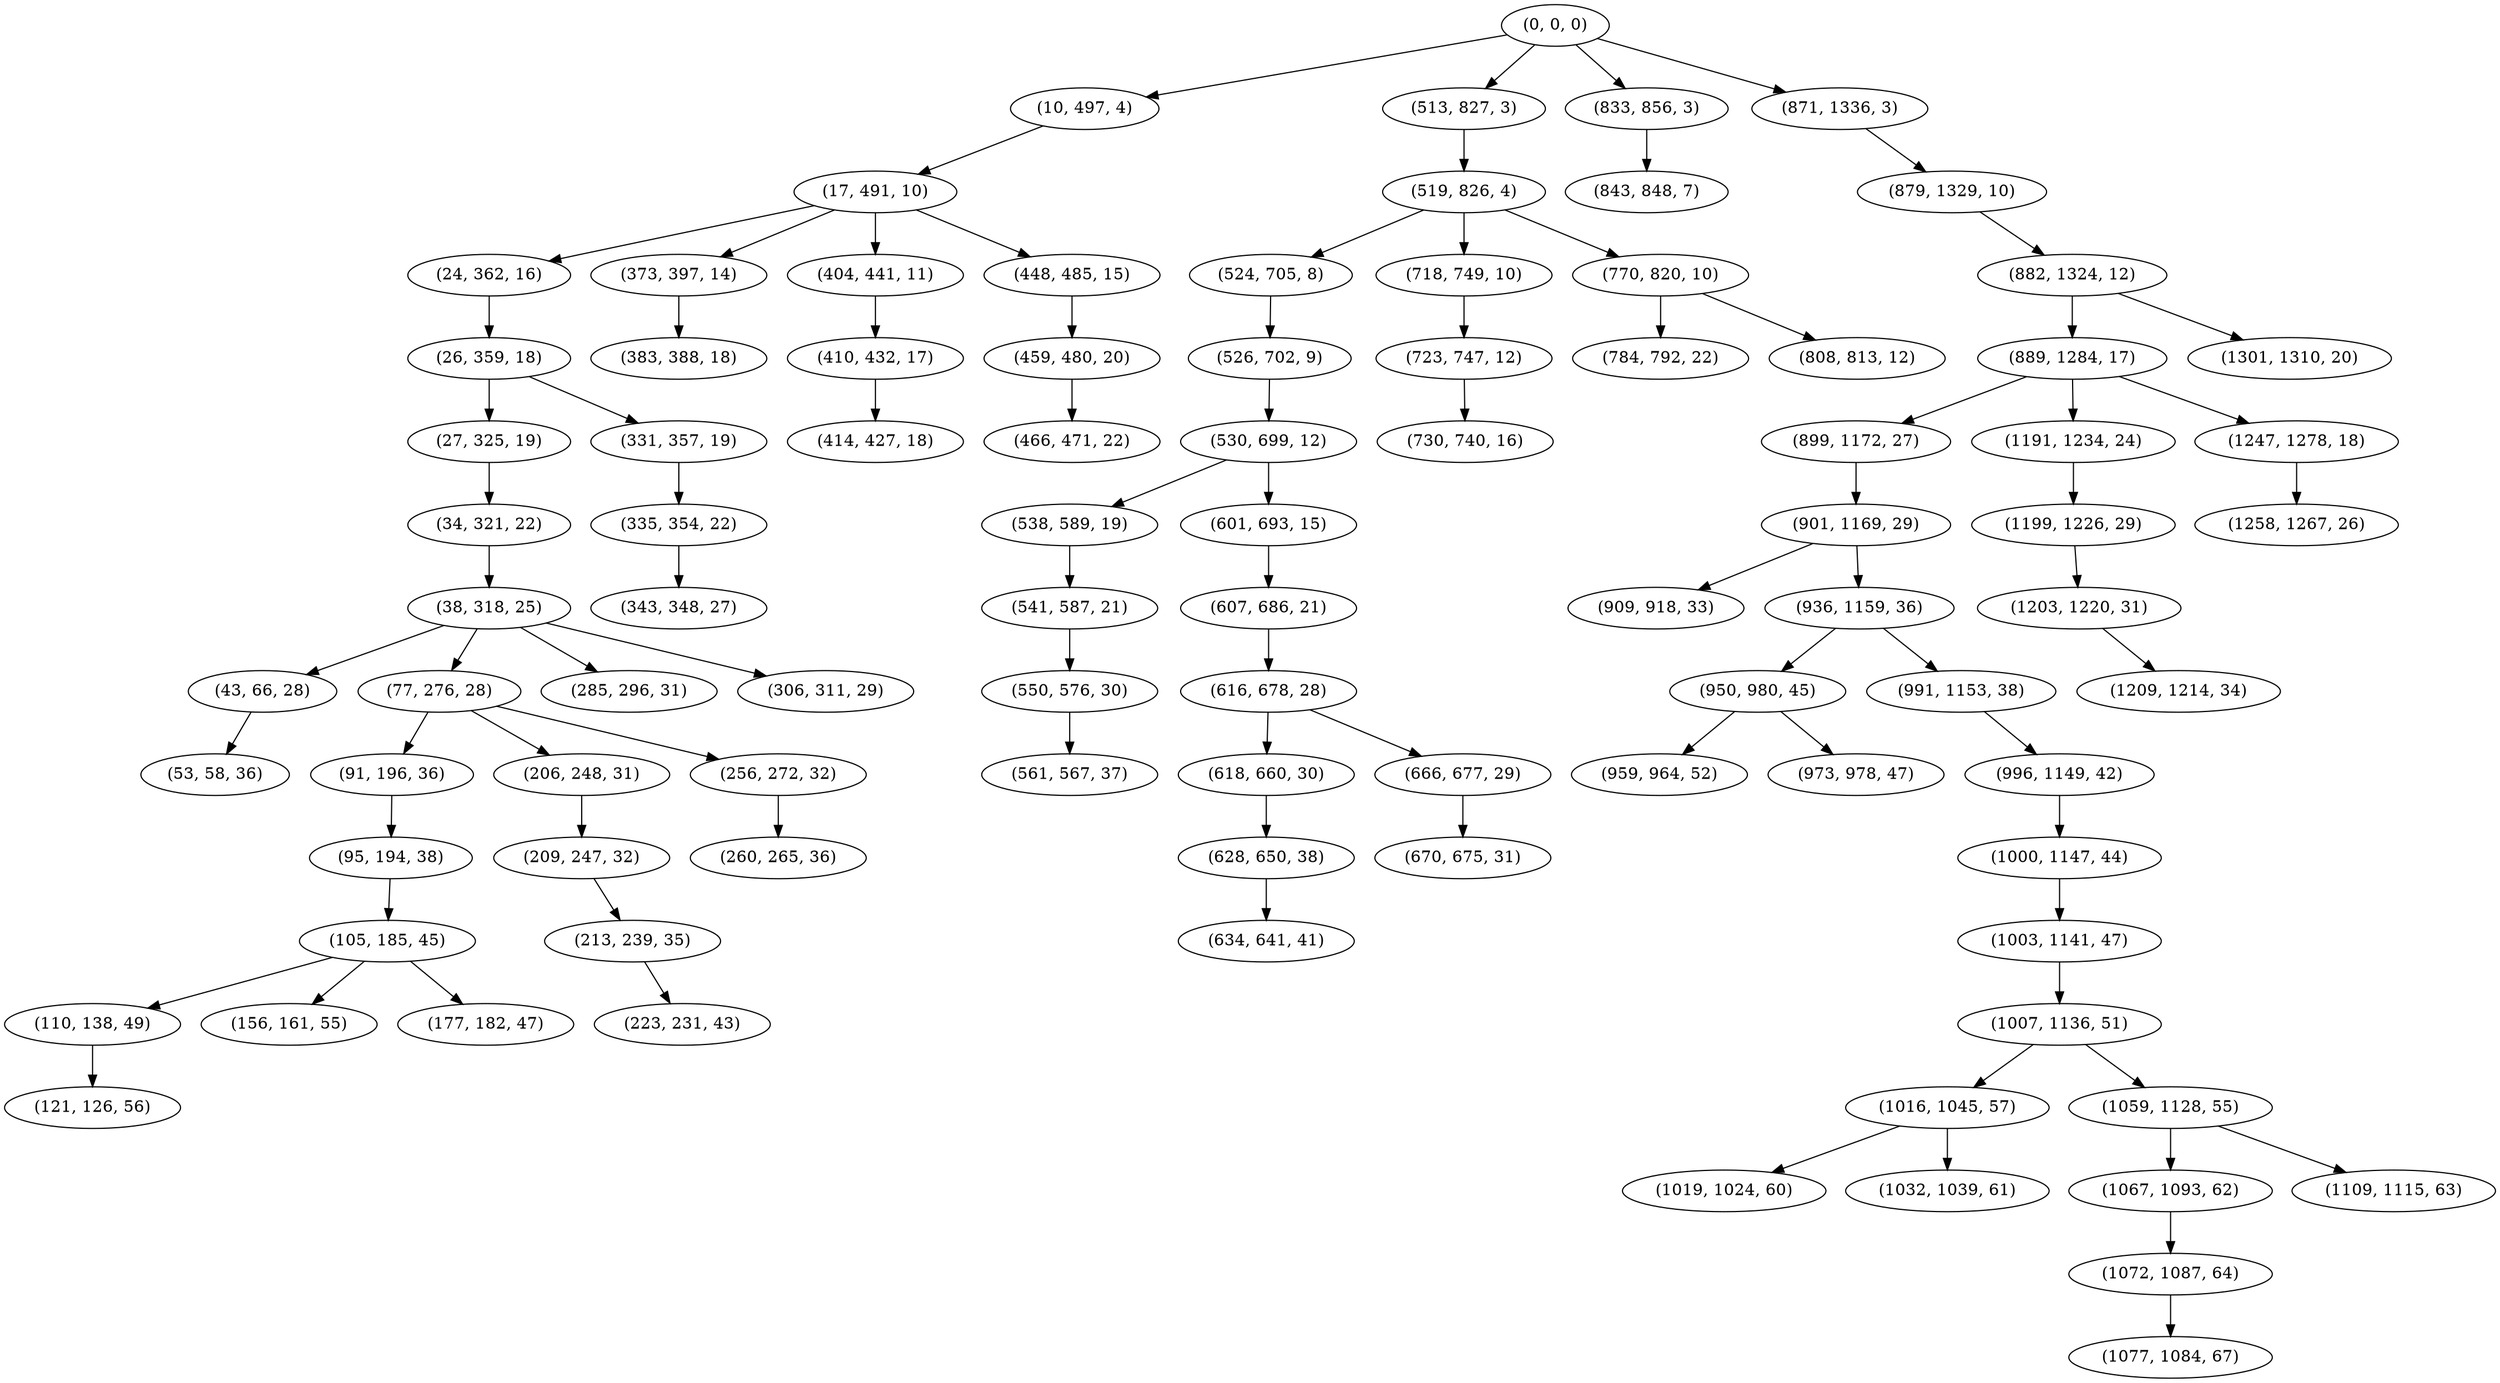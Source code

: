 digraph tree {
    "(0, 0, 0)";
    "(10, 497, 4)";
    "(17, 491, 10)";
    "(24, 362, 16)";
    "(26, 359, 18)";
    "(27, 325, 19)";
    "(34, 321, 22)";
    "(38, 318, 25)";
    "(43, 66, 28)";
    "(53, 58, 36)";
    "(77, 276, 28)";
    "(91, 196, 36)";
    "(95, 194, 38)";
    "(105, 185, 45)";
    "(110, 138, 49)";
    "(121, 126, 56)";
    "(156, 161, 55)";
    "(177, 182, 47)";
    "(206, 248, 31)";
    "(209, 247, 32)";
    "(213, 239, 35)";
    "(223, 231, 43)";
    "(256, 272, 32)";
    "(260, 265, 36)";
    "(285, 296, 31)";
    "(306, 311, 29)";
    "(331, 357, 19)";
    "(335, 354, 22)";
    "(343, 348, 27)";
    "(373, 397, 14)";
    "(383, 388, 18)";
    "(404, 441, 11)";
    "(410, 432, 17)";
    "(414, 427, 18)";
    "(448, 485, 15)";
    "(459, 480, 20)";
    "(466, 471, 22)";
    "(513, 827, 3)";
    "(519, 826, 4)";
    "(524, 705, 8)";
    "(526, 702, 9)";
    "(530, 699, 12)";
    "(538, 589, 19)";
    "(541, 587, 21)";
    "(550, 576, 30)";
    "(561, 567, 37)";
    "(601, 693, 15)";
    "(607, 686, 21)";
    "(616, 678, 28)";
    "(618, 660, 30)";
    "(628, 650, 38)";
    "(634, 641, 41)";
    "(666, 677, 29)";
    "(670, 675, 31)";
    "(718, 749, 10)";
    "(723, 747, 12)";
    "(730, 740, 16)";
    "(770, 820, 10)";
    "(784, 792, 22)";
    "(808, 813, 12)";
    "(833, 856, 3)";
    "(843, 848, 7)";
    "(871, 1336, 3)";
    "(879, 1329, 10)";
    "(882, 1324, 12)";
    "(889, 1284, 17)";
    "(899, 1172, 27)";
    "(901, 1169, 29)";
    "(909, 918, 33)";
    "(936, 1159, 36)";
    "(950, 980, 45)";
    "(959, 964, 52)";
    "(973, 978, 47)";
    "(991, 1153, 38)";
    "(996, 1149, 42)";
    "(1000, 1147, 44)";
    "(1003, 1141, 47)";
    "(1007, 1136, 51)";
    "(1016, 1045, 57)";
    "(1019, 1024, 60)";
    "(1032, 1039, 61)";
    "(1059, 1128, 55)";
    "(1067, 1093, 62)";
    "(1072, 1087, 64)";
    "(1077, 1084, 67)";
    "(1109, 1115, 63)";
    "(1191, 1234, 24)";
    "(1199, 1226, 29)";
    "(1203, 1220, 31)";
    "(1209, 1214, 34)";
    "(1247, 1278, 18)";
    "(1258, 1267, 26)";
    "(1301, 1310, 20)";
    "(0, 0, 0)" -> "(10, 497, 4)";
    "(0, 0, 0)" -> "(513, 827, 3)";
    "(0, 0, 0)" -> "(833, 856, 3)";
    "(0, 0, 0)" -> "(871, 1336, 3)";
    "(10, 497, 4)" -> "(17, 491, 10)";
    "(17, 491, 10)" -> "(24, 362, 16)";
    "(17, 491, 10)" -> "(373, 397, 14)";
    "(17, 491, 10)" -> "(404, 441, 11)";
    "(17, 491, 10)" -> "(448, 485, 15)";
    "(24, 362, 16)" -> "(26, 359, 18)";
    "(26, 359, 18)" -> "(27, 325, 19)";
    "(26, 359, 18)" -> "(331, 357, 19)";
    "(27, 325, 19)" -> "(34, 321, 22)";
    "(34, 321, 22)" -> "(38, 318, 25)";
    "(38, 318, 25)" -> "(43, 66, 28)";
    "(38, 318, 25)" -> "(77, 276, 28)";
    "(38, 318, 25)" -> "(285, 296, 31)";
    "(38, 318, 25)" -> "(306, 311, 29)";
    "(43, 66, 28)" -> "(53, 58, 36)";
    "(77, 276, 28)" -> "(91, 196, 36)";
    "(77, 276, 28)" -> "(206, 248, 31)";
    "(77, 276, 28)" -> "(256, 272, 32)";
    "(91, 196, 36)" -> "(95, 194, 38)";
    "(95, 194, 38)" -> "(105, 185, 45)";
    "(105, 185, 45)" -> "(110, 138, 49)";
    "(105, 185, 45)" -> "(156, 161, 55)";
    "(105, 185, 45)" -> "(177, 182, 47)";
    "(110, 138, 49)" -> "(121, 126, 56)";
    "(206, 248, 31)" -> "(209, 247, 32)";
    "(209, 247, 32)" -> "(213, 239, 35)";
    "(213, 239, 35)" -> "(223, 231, 43)";
    "(256, 272, 32)" -> "(260, 265, 36)";
    "(331, 357, 19)" -> "(335, 354, 22)";
    "(335, 354, 22)" -> "(343, 348, 27)";
    "(373, 397, 14)" -> "(383, 388, 18)";
    "(404, 441, 11)" -> "(410, 432, 17)";
    "(410, 432, 17)" -> "(414, 427, 18)";
    "(448, 485, 15)" -> "(459, 480, 20)";
    "(459, 480, 20)" -> "(466, 471, 22)";
    "(513, 827, 3)" -> "(519, 826, 4)";
    "(519, 826, 4)" -> "(524, 705, 8)";
    "(519, 826, 4)" -> "(718, 749, 10)";
    "(519, 826, 4)" -> "(770, 820, 10)";
    "(524, 705, 8)" -> "(526, 702, 9)";
    "(526, 702, 9)" -> "(530, 699, 12)";
    "(530, 699, 12)" -> "(538, 589, 19)";
    "(530, 699, 12)" -> "(601, 693, 15)";
    "(538, 589, 19)" -> "(541, 587, 21)";
    "(541, 587, 21)" -> "(550, 576, 30)";
    "(550, 576, 30)" -> "(561, 567, 37)";
    "(601, 693, 15)" -> "(607, 686, 21)";
    "(607, 686, 21)" -> "(616, 678, 28)";
    "(616, 678, 28)" -> "(618, 660, 30)";
    "(616, 678, 28)" -> "(666, 677, 29)";
    "(618, 660, 30)" -> "(628, 650, 38)";
    "(628, 650, 38)" -> "(634, 641, 41)";
    "(666, 677, 29)" -> "(670, 675, 31)";
    "(718, 749, 10)" -> "(723, 747, 12)";
    "(723, 747, 12)" -> "(730, 740, 16)";
    "(770, 820, 10)" -> "(784, 792, 22)";
    "(770, 820, 10)" -> "(808, 813, 12)";
    "(833, 856, 3)" -> "(843, 848, 7)";
    "(871, 1336, 3)" -> "(879, 1329, 10)";
    "(879, 1329, 10)" -> "(882, 1324, 12)";
    "(882, 1324, 12)" -> "(889, 1284, 17)";
    "(882, 1324, 12)" -> "(1301, 1310, 20)";
    "(889, 1284, 17)" -> "(899, 1172, 27)";
    "(889, 1284, 17)" -> "(1191, 1234, 24)";
    "(889, 1284, 17)" -> "(1247, 1278, 18)";
    "(899, 1172, 27)" -> "(901, 1169, 29)";
    "(901, 1169, 29)" -> "(909, 918, 33)";
    "(901, 1169, 29)" -> "(936, 1159, 36)";
    "(936, 1159, 36)" -> "(950, 980, 45)";
    "(936, 1159, 36)" -> "(991, 1153, 38)";
    "(950, 980, 45)" -> "(959, 964, 52)";
    "(950, 980, 45)" -> "(973, 978, 47)";
    "(991, 1153, 38)" -> "(996, 1149, 42)";
    "(996, 1149, 42)" -> "(1000, 1147, 44)";
    "(1000, 1147, 44)" -> "(1003, 1141, 47)";
    "(1003, 1141, 47)" -> "(1007, 1136, 51)";
    "(1007, 1136, 51)" -> "(1016, 1045, 57)";
    "(1007, 1136, 51)" -> "(1059, 1128, 55)";
    "(1016, 1045, 57)" -> "(1019, 1024, 60)";
    "(1016, 1045, 57)" -> "(1032, 1039, 61)";
    "(1059, 1128, 55)" -> "(1067, 1093, 62)";
    "(1059, 1128, 55)" -> "(1109, 1115, 63)";
    "(1067, 1093, 62)" -> "(1072, 1087, 64)";
    "(1072, 1087, 64)" -> "(1077, 1084, 67)";
    "(1191, 1234, 24)" -> "(1199, 1226, 29)";
    "(1199, 1226, 29)" -> "(1203, 1220, 31)";
    "(1203, 1220, 31)" -> "(1209, 1214, 34)";
    "(1247, 1278, 18)" -> "(1258, 1267, 26)";
}
